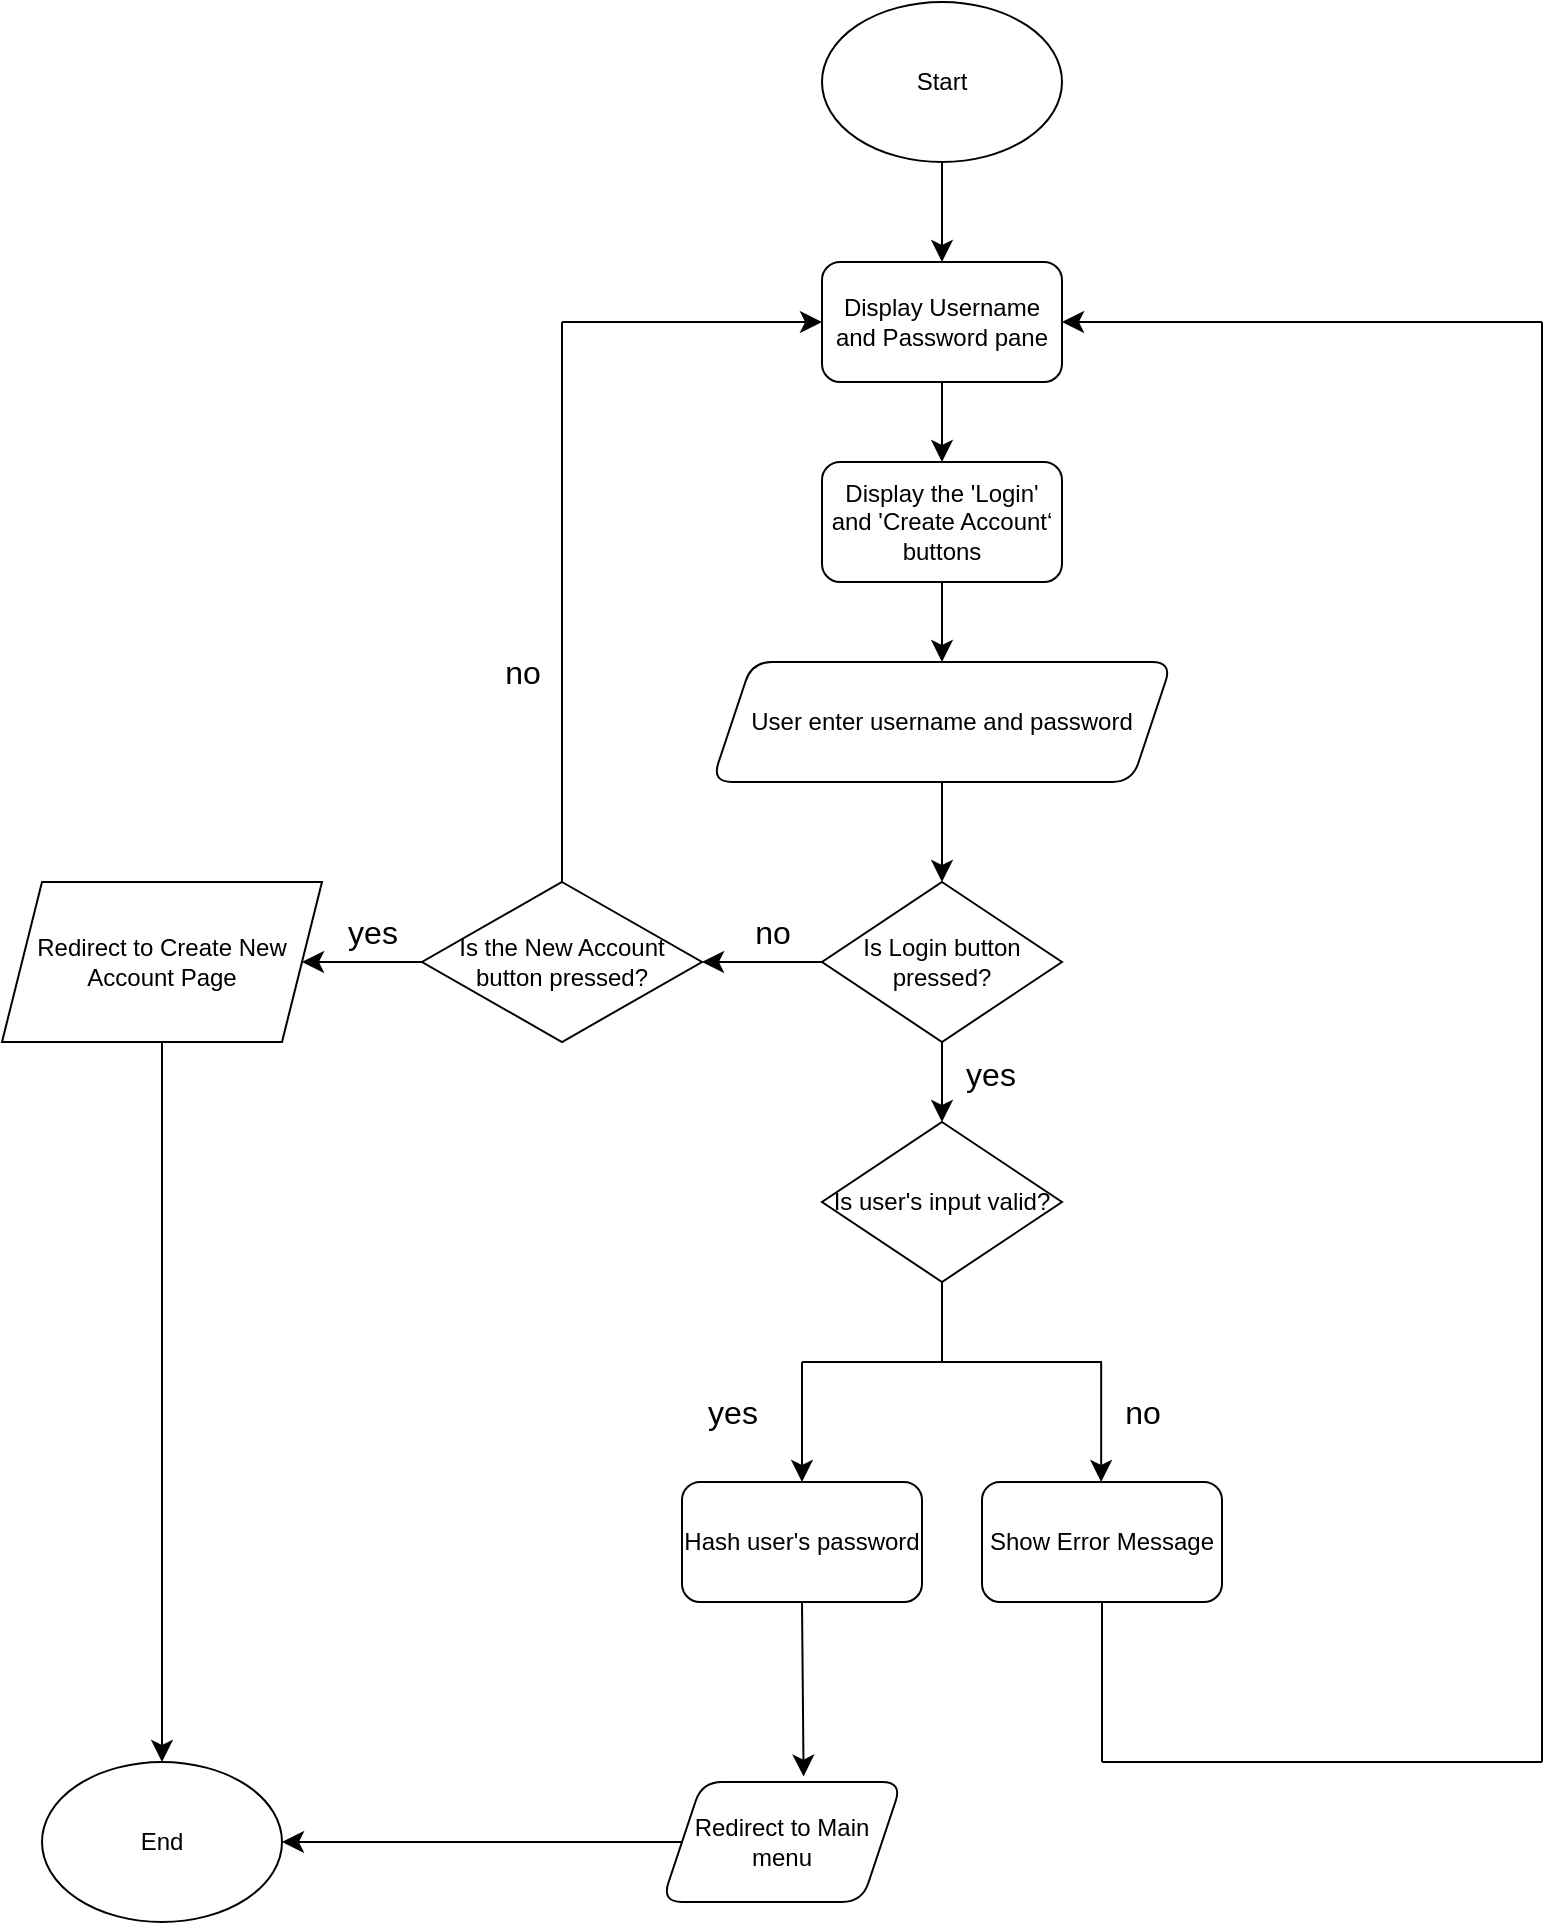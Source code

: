 <mxfile version="25.0.3" pages="2">
  <diagram id="C5RBs43oDa-KdzZeNtuy" name="Page-1">
    <mxGraphModel dx="1560" dy="869" grid="1" gridSize="10" guides="1" tooltips="1" connect="1" arrows="1" fold="1" page="1" pageScale="1" pageWidth="827" pageHeight="1169" math="0" shadow="0">
      <root>
        <mxCell id="WIyWlLk6GJQsqaUBKTNV-0" />
        <mxCell id="WIyWlLk6GJQsqaUBKTNV-1" parent="WIyWlLk6GJQsqaUBKTNV-0" />
        <mxCell id="zqzdOncdHNXEGz2v5bwo-28" style="edgeStyle=none;curved=1;rounded=0;orthogonalLoop=1;jettySize=auto;html=1;exitX=0.5;exitY=1;exitDx=0;exitDy=0;entryX=0.5;entryY=0;entryDx=0;entryDy=0;fontSize=12;startSize=8;endSize=8;" edge="1" parent="WIyWlLk6GJQsqaUBKTNV-1" source="zqzdOncdHNXEGz2v5bwo-0" target="zqzdOncdHNXEGz2v5bwo-2">
          <mxGeometry relative="1" as="geometry" />
        </mxCell>
        <mxCell id="zqzdOncdHNXEGz2v5bwo-0" value="Start" style="ellipse;whiteSpace=wrap;html=1;" vertex="1" parent="WIyWlLk6GJQsqaUBKTNV-1">
          <mxGeometry x="200" y="40" width="120" height="80" as="geometry" />
        </mxCell>
        <mxCell id="zqzdOncdHNXEGz2v5bwo-27" style="edgeStyle=none;curved=1;rounded=0;orthogonalLoop=1;jettySize=auto;html=1;exitX=0.5;exitY=1;exitDx=0;exitDy=0;entryX=0.5;entryY=0;entryDx=0;entryDy=0;fontSize=12;startSize=8;endSize=8;" edge="1" parent="WIyWlLk6GJQsqaUBKTNV-1" source="zqzdOncdHNXEGz2v5bwo-2" target="zqzdOncdHNXEGz2v5bwo-3">
          <mxGeometry relative="1" as="geometry" />
        </mxCell>
        <mxCell id="zqzdOncdHNXEGz2v5bwo-2" value="Display Username and Password pane" style="rounded=1;whiteSpace=wrap;html=1;" vertex="1" parent="WIyWlLk6GJQsqaUBKTNV-1">
          <mxGeometry x="200" y="170" width="120" height="60" as="geometry" />
        </mxCell>
        <mxCell id="FxqFLI9PfWnoUD5Qci2P-0" style="edgeStyle=none;curved=1;rounded=0;orthogonalLoop=1;jettySize=auto;html=1;exitX=0.5;exitY=1;exitDx=0;exitDy=0;entryX=0.5;entryY=0;entryDx=0;entryDy=0;fontSize=12;startSize=8;endSize=8;" edge="1" parent="WIyWlLk6GJQsqaUBKTNV-1" source="zqzdOncdHNXEGz2v5bwo-3" target="zqzdOncdHNXEGz2v5bwo-6">
          <mxGeometry relative="1" as="geometry" />
        </mxCell>
        <mxCell id="zqzdOncdHNXEGz2v5bwo-3" value="Display the &#39;Login&#39; and &#39;Create Account‘ buttons" style="rounded=1;whiteSpace=wrap;html=1;" vertex="1" parent="WIyWlLk6GJQsqaUBKTNV-1">
          <mxGeometry x="200" y="270" width="120" height="60" as="geometry" />
        </mxCell>
        <mxCell id="zqzdOncdHNXEGz2v5bwo-4" style="edgeStyle=none;curved=1;rounded=0;orthogonalLoop=1;jettySize=auto;html=1;exitX=0.75;exitY=1;exitDx=0;exitDy=0;fontSize=12;startSize=8;endSize=8;" edge="1" parent="WIyWlLk6GJQsqaUBKTNV-1" source="zqzdOncdHNXEGz2v5bwo-3" target="zqzdOncdHNXEGz2v5bwo-3">
          <mxGeometry relative="1" as="geometry" />
        </mxCell>
        <mxCell id="zqzdOncdHNXEGz2v5bwo-23" style="edgeStyle=none;curved=1;rounded=0;orthogonalLoop=1;jettySize=auto;html=1;exitX=0.5;exitY=1;exitDx=0;exitDy=0;entryX=0.5;entryY=0;entryDx=0;entryDy=0;fontSize=12;startSize=8;endSize=8;" edge="1" parent="WIyWlLk6GJQsqaUBKTNV-1" source="zqzdOncdHNXEGz2v5bwo-5" target="zqzdOncdHNXEGz2v5bwo-7">
          <mxGeometry relative="1" as="geometry" />
        </mxCell>
        <mxCell id="zqzdOncdHNXEGz2v5bwo-24" style="edgeStyle=none;curved=1;rounded=0;orthogonalLoop=1;jettySize=auto;html=1;exitX=1;exitY=0.5;exitDx=0;exitDy=0;fontSize=12;startSize=8;endSize=8;" edge="1" parent="WIyWlLk6GJQsqaUBKTNV-1" source="zqzdOncdHNXEGz2v5bwo-5">
          <mxGeometry relative="1" as="geometry">
            <mxPoint x="140" y="520" as="targetPoint" />
          </mxGeometry>
        </mxCell>
        <mxCell id="zqzdOncdHNXEGz2v5bwo-5" value="Is Login button pressed?" style="rhombus;whiteSpace=wrap;html=1;" vertex="1" parent="WIyWlLk6GJQsqaUBKTNV-1">
          <mxGeometry x="200" y="480" width="120" height="80" as="geometry" />
        </mxCell>
        <mxCell id="FxqFLI9PfWnoUD5Qci2P-1" style="edgeStyle=none;curved=1;rounded=0;orthogonalLoop=1;jettySize=auto;html=1;exitX=0.5;exitY=1;exitDx=0;exitDy=0;entryX=0.5;entryY=0;entryDx=0;entryDy=0;fontSize=12;startSize=8;endSize=8;" edge="1" parent="WIyWlLk6GJQsqaUBKTNV-1" source="zqzdOncdHNXEGz2v5bwo-6" target="zqzdOncdHNXEGz2v5bwo-5">
          <mxGeometry relative="1" as="geometry" />
        </mxCell>
        <mxCell id="zqzdOncdHNXEGz2v5bwo-6" value="User enter username and password" style="rounded=1;whiteSpace=wrap;html=1;shape=parallelogram;perimeter=parallelogramPerimeter;fixedSize=1;" vertex="1" parent="WIyWlLk6GJQsqaUBKTNV-1">
          <mxGeometry x="145" y="370" width="230" height="60" as="geometry" />
        </mxCell>
        <mxCell id="zqzdOncdHNXEGz2v5bwo-7" value="Is user&#39;s input valid?" style="rhombus;whiteSpace=wrap;html=1;" vertex="1" parent="WIyWlLk6GJQsqaUBKTNV-1">
          <mxGeometry x="200" y="600" width="120" height="80" as="geometry" />
        </mxCell>
        <mxCell id="co2mtXIMU9MEy64dtZdi-2" style="edgeStyle=none;curved=1;rounded=0;orthogonalLoop=1;jettySize=auto;html=1;entryX=1;entryY=0.5;entryDx=0;entryDy=0;fontSize=12;startSize=8;endSize=8;" edge="1" parent="WIyWlLk6GJQsqaUBKTNV-1" source="zqzdOncdHNXEGz2v5bwo-8" target="zqzdOncdHNXEGz2v5bwo-52">
          <mxGeometry relative="1" as="geometry" />
        </mxCell>
        <mxCell id="zqzdOncdHNXEGz2v5bwo-8" value="Redirect to Main menu" style="rounded=1;whiteSpace=wrap;html=1;shape=parallelogram;perimeter=parallelogramPerimeter;fixedSize=1;" vertex="1" parent="WIyWlLk6GJQsqaUBKTNV-1">
          <mxGeometry x="120" y="930" width="120" height="60" as="geometry" />
        </mxCell>
        <mxCell id="zqzdOncdHNXEGz2v5bwo-9" value="Show Error Message" style="rounded=1;whiteSpace=wrap;html=1;" vertex="1" parent="WIyWlLk6GJQsqaUBKTNV-1">
          <mxGeometry x="280" y="780" width="120" height="60" as="geometry" />
        </mxCell>
        <mxCell id="zqzdOncdHNXEGz2v5bwo-13" value="" style="endArrow=none;html=1;rounded=0;fontSize=12;startSize=8;endSize=8;curved=1;entryX=0.5;entryY=1;entryDx=0;entryDy=0;" edge="1" parent="WIyWlLk6GJQsqaUBKTNV-1" target="zqzdOncdHNXEGz2v5bwo-7">
          <mxGeometry width="50" height="50" relative="1" as="geometry">
            <mxPoint x="260" y="720" as="sourcePoint" />
            <mxPoint x="300" y="690" as="targetPoint" />
          </mxGeometry>
        </mxCell>
        <mxCell id="zqzdOncdHNXEGz2v5bwo-17" value="" style="endArrow=classic;html=1;rounded=0;fontSize=12;startSize=8;endSize=8;curved=1;entryX=0.5;entryY=0;entryDx=0;entryDy=0;" edge="1" parent="WIyWlLk6GJQsqaUBKTNV-1" target="co2mtXIMU9MEy64dtZdi-1">
          <mxGeometry width="50" height="50" relative="1" as="geometry">
            <mxPoint x="190" y="720" as="sourcePoint" />
            <mxPoint x="160.0" y="754.72" as="targetPoint" />
          </mxGeometry>
        </mxCell>
        <mxCell id="zqzdOncdHNXEGz2v5bwo-20" value="" style="endArrow=classic;html=1;rounded=0;fontSize=12;startSize=8;endSize=8;curved=1;entryX=0.5;entryY=0;entryDx=0;entryDy=0;" edge="1" parent="WIyWlLk6GJQsqaUBKTNV-1">
          <mxGeometry width="50" height="50" relative="1" as="geometry">
            <mxPoint x="339.58" y="720" as="sourcePoint" />
            <mxPoint x="339.58" y="780" as="targetPoint" />
            <Array as="points">
              <mxPoint x="339.58" y="740" />
            </Array>
          </mxGeometry>
        </mxCell>
        <mxCell id="zqzdOncdHNXEGz2v5bwo-22" value="" style="endArrow=none;html=1;rounded=0;fontSize=12;startSize=8;endSize=8;curved=1;" edge="1" parent="WIyWlLk6GJQsqaUBKTNV-1">
          <mxGeometry width="50" height="50" relative="1" as="geometry">
            <mxPoint x="190" y="720" as="sourcePoint" />
            <mxPoint x="340" y="720" as="targetPoint" />
          </mxGeometry>
        </mxCell>
        <mxCell id="zqzdOncdHNXEGz2v5bwo-30" value="yes" style="text;html=1;align=center;verticalAlign=middle;resizable=0;points=[];autosize=1;strokeColor=none;fillColor=none;fontSize=16;" vertex="1" parent="WIyWlLk6GJQsqaUBKTNV-1">
          <mxGeometry x="130" y="730" width="50" height="30" as="geometry" />
        </mxCell>
        <mxCell id="zqzdOncdHNXEGz2v5bwo-31" value="no" style="text;html=1;align=center;verticalAlign=middle;resizable=0;points=[];autosize=1;strokeColor=none;fillColor=none;fontSize=16;" vertex="1" parent="WIyWlLk6GJQsqaUBKTNV-1">
          <mxGeometry x="340" y="730" width="40" height="30" as="geometry" />
        </mxCell>
        <mxCell id="zqzdOncdHNXEGz2v5bwo-42" style="edgeStyle=none;curved=1;rounded=0;orthogonalLoop=1;jettySize=auto;html=1;exitX=0;exitY=0.5;exitDx=0;exitDy=0;entryX=1;entryY=0.5;entryDx=0;entryDy=0;fontSize=12;startSize=8;endSize=8;" edge="1" parent="WIyWlLk6GJQsqaUBKTNV-1" source="zqzdOncdHNXEGz2v5bwo-40" target="zqzdOncdHNXEGz2v5bwo-41">
          <mxGeometry relative="1" as="geometry" />
        </mxCell>
        <mxCell id="zqzdOncdHNXEGz2v5bwo-40" value="Is the New Account button pressed?" style="rhombus;whiteSpace=wrap;html=1;" vertex="1" parent="WIyWlLk6GJQsqaUBKTNV-1">
          <mxGeometry y="480" width="140" height="80" as="geometry" />
        </mxCell>
        <mxCell id="zqzdOncdHNXEGz2v5bwo-53" style="edgeStyle=none;curved=1;rounded=0;orthogonalLoop=1;jettySize=auto;html=1;exitX=0.5;exitY=1;exitDx=0;exitDy=0;entryX=0.5;entryY=0;entryDx=0;entryDy=0;fontSize=12;startSize=8;endSize=8;" edge="1" parent="WIyWlLk6GJQsqaUBKTNV-1" source="zqzdOncdHNXEGz2v5bwo-41" target="zqzdOncdHNXEGz2v5bwo-52">
          <mxGeometry relative="1" as="geometry" />
        </mxCell>
        <mxCell id="zqzdOncdHNXEGz2v5bwo-41" value="Redirect to Create New Account Page" style="shape=parallelogram;perimeter=parallelogramPerimeter;whiteSpace=wrap;html=1;fixedSize=1;" vertex="1" parent="WIyWlLk6GJQsqaUBKTNV-1">
          <mxGeometry x="-210" y="480" width="160" height="80" as="geometry" />
        </mxCell>
        <mxCell id="zqzdOncdHNXEGz2v5bwo-44" value="no" style="text;html=1;align=center;verticalAlign=middle;resizable=0;points=[];autosize=1;strokeColor=none;fillColor=none;fontSize=16;" vertex="1" parent="WIyWlLk6GJQsqaUBKTNV-1">
          <mxGeometry x="155" y="490" width="40" height="30" as="geometry" />
        </mxCell>
        <mxCell id="zqzdOncdHNXEGz2v5bwo-45" value="yes" style="text;html=1;align=center;verticalAlign=middle;resizable=0;points=[];autosize=1;strokeColor=none;fillColor=none;fontSize=16;" vertex="1" parent="WIyWlLk6GJQsqaUBKTNV-1">
          <mxGeometry x="259" y="561" width="50" height="30" as="geometry" />
        </mxCell>
        <mxCell id="zqzdOncdHNXEGz2v5bwo-47" value="" style="endArrow=none;html=1;rounded=0;fontSize=12;startSize=8;endSize=8;curved=1;" edge="1" parent="WIyWlLk6GJQsqaUBKTNV-1">
          <mxGeometry width="50" height="50" relative="1" as="geometry">
            <mxPoint x="70" y="480" as="sourcePoint" />
            <mxPoint x="70" y="200" as="targetPoint" />
          </mxGeometry>
        </mxCell>
        <mxCell id="zqzdOncdHNXEGz2v5bwo-49" value="" style="endArrow=classic;html=1;rounded=0;fontSize=12;startSize=8;endSize=8;curved=1;entryX=0;entryY=0.5;entryDx=0;entryDy=0;" edge="1" parent="WIyWlLk6GJQsqaUBKTNV-1" target="zqzdOncdHNXEGz2v5bwo-2">
          <mxGeometry width="50" height="50" relative="1" as="geometry">
            <mxPoint x="70" y="200" as="sourcePoint" />
            <mxPoint x="120" y="150" as="targetPoint" />
          </mxGeometry>
        </mxCell>
        <mxCell id="zqzdOncdHNXEGz2v5bwo-50" value="yes" style="text;html=1;align=center;verticalAlign=middle;resizable=0;points=[];autosize=1;strokeColor=none;fillColor=none;fontSize=16;" vertex="1" parent="WIyWlLk6GJQsqaUBKTNV-1">
          <mxGeometry x="-50" y="490" width="50" height="30" as="geometry" />
        </mxCell>
        <mxCell id="zqzdOncdHNXEGz2v5bwo-51" value="no" style="text;html=1;align=center;verticalAlign=middle;resizable=0;points=[];autosize=1;strokeColor=none;fillColor=none;fontSize=16;" vertex="1" parent="WIyWlLk6GJQsqaUBKTNV-1">
          <mxGeometry x="30" y="360" width="40" height="30" as="geometry" />
        </mxCell>
        <mxCell id="zqzdOncdHNXEGz2v5bwo-52" value="End" style="ellipse;whiteSpace=wrap;html=1;" vertex="1" parent="WIyWlLk6GJQsqaUBKTNV-1">
          <mxGeometry x="-190" y="920" width="120" height="80" as="geometry" />
        </mxCell>
        <mxCell id="zqzdOncdHNXEGz2v5bwo-61" value="" style="endArrow=none;html=1;rounded=0;fontSize=12;startSize=8;endSize=8;curved=1;" edge="1" parent="WIyWlLk6GJQsqaUBKTNV-1">
          <mxGeometry width="50" height="50" relative="1" as="geometry">
            <mxPoint x="340" y="920" as="sourcePoint" />
            <mxPoint x="340" y="840" as="targetPoint" />
          </mxGeometry>
        </mxCell>
        <mxCell id="zqzdOncdHNXEGz2v5bwo-62" value="" style="endArrow=none;html=1;rounded=0;fontSize=12;startSize=8;endSize=8;curved=1;" edge="1" parent="WIyWlLk6GJQsqaUBKTNV-1">
          <mxGeometry width="50" height="50" relative="1" as="geometry">
            <mxPoint x="340" y="920" as="sourcePoint" />
            <mxPoint x="560" y="920" as="targetPoint" />
          </mxGeometry>
        </mxCell>
        <mxCell id="zqzdOncdHNXEGz2v5bwo-63" value="" style="endArrow=none;html=1;rounded=0;fontSize=12;startSize=8;endSize=8;curved=1;" edge="1" parent="WIyWlLk6GJQsqaUBKTNV-1">
          <mxGeometry width="50" height="50" relative="1" as="geometry">
            <mxPoint x="560" y="920" as="sourcePoint" />
            <mxPoint x="560" y="200" as="targetPoint" />
          </mxGeometry>
        </mxCell>
        <mxCell id="zqzdOncdHNXEGz2v5bwo-64" value="" style="endArrow=classic;html=1;rounded=0;fontSize=12;startSize=8;endSize=8;curved=1;entryX=1;entryY=0.5;entryDx=0;entryDy=0;" edge="1" parent="WIyWlLk6GJQsqaUBKTNV-1" target="zqzdOncdHNXEGz2v5bwo-2">
          <mxGeometry width="50" height="50" relative="1" as="geometry">
            <mxPoint x="560" y="200" as="sourcePoint" />
            <mxPoint x="610" y="150" as="targetPoint" />
          </mxGeometry>
        </mxCell>
        <mxCell id="co2mtXIMU9MEy64dtZdi-1" value="Hash user&#39;s password" style="rounded=1;whiteSpace=wrap;html=1;" vertex="1" parent="WIyWlLk6GJQsqaUBKTNV-1">
          <mxGeometry x="130" y="780" width="120" height="60" as="geometry" />
        </mxCell>
        <mxCell id="co2mtXIMU9MEy64dtZdi-3" style="edgeStyle=none;curved=1;rounded=0;orthogonalLoop=1;jettySize=auto;html=1;exitX=0.5;exitY=1;exitDx=0;exitDy=0;entryX=0.59;entryY=-0.045;entryDx=0;entryDy=0;entryPerimeter=0;fontSize=12;startSize=8;endSize=8;" edge="1" parent="WIyWlLk6GJQsqaUBKTNV-1" source="co2mtXIMU9MEy64dtZdi-1" target="zqzdOncdHNXEGz2v5bwo-8">
          <mxGeometry relative="1" as="geometry" />
        </mxCell>
      </root>
    </mxGraphModel>
  </diagram>
  <diagram id="RZrLo8Rw6dqWgwuKG6_h" name="Page-2">
    <mxGraphModel dx="2103" dy="1969" grid="1" gridSize="10" guides="1" tooltips="1" connect="1" arrows="1" fold="1" page="0" pageScale="1" pageWidth="850" pageHeight="1100" math="0" shadow="0">
      <root>
        <mxCell id="0" />
        <mxCell id="1" parent="0" />
        <mxCell id="es5Hh_5sdVad2AkQiuHM-5" style="edgeStyle=none;curved=1;rounded=0;orthogonalLoop=1;jettySize=auto;html=1;entryX=0.5;entryY=0;entryDx=0;entryDy=0;fontSize=12;startSize=8;endSize=8;" edge="1" parent="1" source="IENE8KBgy4CtfMioW5fr-325" target="IENE8KBgy4CtfMioW5fr-326">
          <mxGeometry relative="1" as="geometry" />
        </mxCell>
        <mxCell id="IENE8KBgy4CtfMioW5fr-325" value="Start" style="ellipse;whiteSpace=wrap;html=1;" vertex="1" parent="1">
          <mxGeometry x="-510" y="-990" width="120" height="80" as="geometry" />
        </mxCell>
        <mxCell id="es5Hh_5sdVad2AkQiuHM-6" style="edgeStyle=none;curved=1;rounded=0;orthogonalLoop=1;jettySize=auto;html=1;entryX=0.5;entryY=0;entryDx=0;entryDy=0;fontSize=12;startSize=8;endSize=8;" edge="1" parent="1" source="IENE8KBgy4CtfMioW5fr-326" target="IENE8KBgy4CtfMioW5fr-327">
          <mxGeometry relative="1" as="geometry" />
        </mxCell>
        <mxCell id="IENE8KBgy4CtfMioW5fr-326" value="Display &#39;Account Name&#39;, &#39;Display Name&#39;, &#39;Password&#39;, &#39;Confirm password&#39;" style="rounded=1;whiteSpace=wrap;html=1;" vertex="1" parent="1">
          <mxGeometry x="-595" y="-850" width="290" height="60" as="geometry" />
        </mxCell>
        <mxCell id="es5Hh_5sdVad2AkQiuHM-7" style="edgeStyle=none;curved=1;rounded=0;orthogonalLoop=1;jettySize=auto;html=1;entryX=0.5;entryY=0;entryDx=0;entryDy=0;fontSize=12;startSize=8;endSize=8;" edge="1" parent="1" source="IENE8KBgy4CtfMioW5fr-327" target="IENE8KBgy4CtfMioW5fr-328">
          <mxGeometry relative="1" as="geometry" />
        </mxCell>
        <mxCell id="IENE8KBgy4CtfMioW5fr-327" value="User input the account name and password" style="shape=parallelogram;perimeter=parallelogramPerimeter;whiteSpace=wrap;html=1;fixedSize=1;" vertex="1" parent="1">
          <mxGeometry x="-560" y="-720" width="220" height="60" as="geometry" />
        </mxCell>
        <mxCell id="es5Hh_5sdVad2AkQiuHM-8" style="edgeStyle=none;curved=1;rounded=0;orthogonalLoop=1;jettySize=auto;html=1;entryX=0.5;entryY=0;entryDx=0;entryDy=0;fontSize=12;startSize=8;endSize=8;" edge="1" parent="1" source="IENE8KBgy4CtfMioW5fr-328" target="IENE8KBgy4CtfMioW5fr-329">
          <mxGeometry relative="1" as="geometry" />
        </mxCell>
        <mxCell id="IENE8KBgy4CtfMioW5fr-328" value="Is the Create Account button pressed？" style="rhombus;whiteSpace=wrap;html=1;" vertex="1" parent="1">
          <mxGeometry x="-545" y="-590" width="190" height="100" as="geometry" />
        </mxCell>
        <mxCell id="es5Hh_5sdVad2AkQiuHM-9" style="edgeStyle=none;curved=1;rounded=0;orthogonalLoop=1;jettySize=auto;html=1;exitX=0.5;exitY=1;exitDx=0;exitDy=0;entryX=0.5;entryY=0;entryDx=0;entryDy=0;fontSize=12;startSize=8;endSize=8;" edge="1" parent="1" source="IENE8KBgy4CtfMioW5fr-329" target="IENE8KBgy4CtfMioW5fr-333">
          <mxGeometry relative="1" as="geometry" />
        </mxCell>
        <mxCell id="es5Hh_5sdVad2AkQiuHM-10" style="edgeStyle=none;curved=1;rounded=0;orthogonalLoop=1;jettySize=auto;html=1;exitX=1;exitY=0.5;exitDx=0;exitDy=0;entryX=0;entryY=0.5;entryDx=0;entryDy=0;fontSize=12;startSize=8;endSize=8;" edge="1" parent="1" source="IENE8KBgy4CtfMioW5fr-329" target="IENE8KBgy4CtfMioW5fr-332">
          <mxGeometry relative="1" as="geometry" />
        </mxCell>
        <mxCell id="IENE8KBgy4CtfMioW5fr-329" value="Is user&#39;s input valid?" style="rhombus;whiteSpace=wrap;html=1;" vertex="1" parent="1">
          <mxGeometry x="-545" y="-420" width="190" height="100" as="geometry" />
        </mxCell>
        <mxCell id="IENE8KBgy4CtfMioW5fr-332" value="Show Error Message" style="shape=label;whiteSpace=wrap;html=1;fixedSize=1;rounded=1;" vertex="1" parent="1">
          <mxGeometry x="-190" y="-410" width="180" height="80" as="geometry" />
        </mxCell>
        <mxCell id="es5Hh_5sdVad2AkQiuHM-11" style="edgeStyle=none;curved=1;rounded=0;orthogonalLoop=1;jettySize=auto;html=1;exitX=0.5;exitY=1;exitDx=0;exitDy=0;entryX=0.5;entryY=0;entryDx=0;entryDy=0;fontSize=12;startSize=8;endSize=8;" edge="1" parent="1" source="IENE8KBgy4CtfMioW5fr-333" target="es5Hh_5sdVad2AkQiuHM-1">
          <mxGeometry relative="1" as="geometry" />
        </mxCell>
        <mxCell id="IENE8KBgy4CtfMioW5fr-333" value="Is Username available?" style="rhombus;whiteSpace=wrap;html=1;" vertex="1" parent="1">
          <mxGeometry x="-545" y="-260" width="190" height="100" as="geometry" />
        </mxCell>
        <mxCell id="es5Hh_5sdVad2AkQiuHM-12" style="edgeStyle=none;curved=1;rounded=0;orthogonalLoop=1;jettySize=auto;html=1;exitX=0.5;exitY=1;exitDx=0;exitDy=0;entryX=0.5;entryY=0;entryDx=0;entryDy=0;fontSize=12;startSize=8;endSize=8;" edge="1" parent="1" source="es5Hh_5sdVad2AkQiuHM-1" target="es5Hh_5sdVad2AkQiuHM-2">
          <mxGeometry relative="1" as="geometry" />
        </mxCell>
        <mxCell id="es5Hh_5sdVad2AkQiuHM-1" value="Hash user&#39;s password" style="rounded=1;whiteSpace=wrap;html=1;" vertex="1" parent="1">
          <mxGeometry x="-510" y="-100" width="120" height="60" as="geometry" />
        </mxCell>
        <mxCell id="es5Hh_5sdVad2AkQiuHM-13" style="edgeStyle=none;curved=1;rounded=0;orthogonalLoop=1;jettySize=auto;html=1;exitX=0.5;exitY=1;exitDx=0;exitDy=0;entryX=0.5;entryY=0;entryDx=0;entryDy=0;fontSize=12;startSize=8;endSize=8;" edge="1" parent="1" source="es5Hh_5sdVad2AkQiuHM-2" target="es5Hh_5sdVad2AkQiuHM-3">
          <mxGeometry relative="1" as="geometry" />
        </mxCell>
        <mxCell id="es5Hh_5sdVad2AkQiuHM-2" value="Store User&#39;s information in Database" style="shape=parallelogram;perimeter=parallelogramPerimeter;whiteSpace=wrap;html=1;fixedSize=1;" vertex="1" parent="1">
          <mxGeometry x="-540" y="30" width="180" height="60" as="geometry" />
        </mxCell>
        <mxCell id="es5Hh_5sdVad2AkQiuHM-14" style="edgeStyle=none;curved=1;rounded=0;orthogonalLoop=1;jettySize=auto;html=1;entryX=0.5;entryY=0;entryDx=0;entryDy=0;fontSize=12;startSize=8;endSize=8;" edge="1" parent="1" source="es5Hh_5sdVad2AkQiuHM-3" target="es5Hh_5sdVad2AkQiuHM-4">
          <mxGeometry relative="1" as="geometry" />
        </mxCell>
        <mxCell id="es5Hh_5sdVad2AkQiuHM-3" value="Show Success Message" style="rounded=1;whiteSpace=wrap;html=1;" vertex="1" parent="1">
          <mxGeometry x="-510" y="150" width="120" height="60" as="geometry" />
        </mxCell>
        <mxCell id="es5Hh_5sdVad2AkQiuHM-4" value="End" style="ellipse;whiteSpace=wrap;html=1;" vertex="1" parent="1">
          <mxGeometry x="-510" y="290" width="120" height="80" as="geometry" />
        </mxCell>
        <mxCell id="es5Hh_5sdVad2AkQiuHM-15" value="" style="edgeStyle=elbowEdgeStyle;orthogonalLoop=1;jettySize=auto;html=1;rounded=0;fontSize=12;startSize=8;endSize=8;exitX=0;exitY=0.5;exitDx=0;exitDy=0;" edge="1" parent="1" source="IENE8KBgy4CtfMioW5fr-328">
          <mxGeometry width="120" relative="1" as="geometry">
            <mxPoint x="-790" y="-540" as="sourcePoint" />
            <mxPoint x="-600" y="-820" as="targetPoint" />
            <Array as="points">
              <mxPoint x="-660" y="-520" />
            </Array>
          </mxGeometry>
        </mxCell>
        <mxCell id="es5Hh_5sdVad2AkQiuHM-16" value="No" style="text;html=1;align=center;verticalAlign=middle;resizable=0;points=[];autosize=1;strokeColor=none;fillColor=none;fontSize=16;" vertex="1" parent="1">
          <mxGeometry x="-620" y="-569" width="40" height="30" as="geometry" />
        </mxCell>
        <mxCell id="es5Hh_5sdVad2AkQiuHM-19" value="" style="endArrow=none;html=1;rounded=0;fontSize=12;startSize=8;endSize=8;curved=1;" edge="1" parent="1">
          <mxGeometry width="50" height="50" relative="1" as="geometry">
            <mxPoint x="-100" y="-410" as="sourcePoint" />
            <mxPoint x="-100" y="-820" as="targetPoint" />
          </mxGeometry>
        </mxCell>
        <mxCell id="es5Hh_5sdVad2AkQiuHM-21" value="" style="endArrow=classic;html=1;rounded=0;fontSize=12;startSize=8;endSize=8;curved=1;entryX=1;entryY=0.5;entryDx=0;entryDy=0;" edge="1" parent="1" target="IENE8KBgy4CtfMioW5fr-326">
          <mxGeometry width="50" height="50" relative="1" as="geometry">
            <mxPoint x="-100" y="-820" as="sourcePoint" />
            <mxPoint x="-50" y="-870" as="targetPoint" />
          </mxGeometry>
        </mxCell>
        <mxCell id="es5Hh_5sdVad2AkQiuHM-22" value="yes" style="text;html=1;align=center;verticalAlign=middle;resizable=0;points=[];autosize=1;strokeColor=none;fillColor=none;fontSize=16;" vertex="1" parent="1">
          <mxGeometry x="-450" y="-470" width="50" height="30" as="geometry" />
        </mxCell>
        <mxCell id="es5Hh_5sdVad2AkQiuHM-23" value="no" style="text;html=1;align=center;verticalAlign=middle;resizable=0;points=[];autosize=1;strokeColor=none;fillColor=none;fontSize=16;" vertex="1" parent="1">
          <mxGeometry x="-316" y="-399" width="40" height="30" as="geometry" />
        </mxCell>
        <mxCell id="es5Hh_5sdVad2AkQiuHM-24" value="yes" style="text;html=1;align=center;verticalAlign=middle;resizable=0;points=[];autosize=1;strokeColor=none;fillColor=none;fontSize=16;" vertex="1" parent="1">
          <mxGeometry x="-451" y="-309" width="50" height="30" as="geometry" />
        </mxCell>
        <mxCell id="es5Hh_5sdVad2AkQiuHM-29" value="" style="endArrow=none;html=1;rounded=0;fontSize=12;startSize=8;endSize=8;curved=1;" edge="1" parent="1">
          <mxGeometry width="50" height="50" relative="1" as="geometry">
            <mxPoint x="-360" y="-210" as="sourcePoint" />
            <mxPoint x="-100" y="-210" as="targetPoint" />
          </mxGeometry>
        </mxCell>
        <mxCell id="es5Hh_5sdVad2AkQiuHM-30" value="" style="endArrow=classic;html=1;rounded=0;fontSize=12;startSize=8;endSize=8;curved=1;entryX=0.5;entryY=1;entryDx=0;entryDy=0;" edge="1" parent="1" target="IENE8KBgy4CtfMioW5fr-332">
          <mxGeometry width="50" height="50" relative="1" as="geometry">
            <mxPoint x="-100" y="-210" as="sourcePoint" />
            <mxPoint x="-50" y="-260" as="targetPoint" />
          </mxGeometry>
        </mxCell>
        <mxCell id="es5Hh_5sdVad2AkQiuHM-31" value="no" style="text;html=1;align=center;verticalAlign=middle;resizable=0;points=[];autosize=1;strokeColor=none;fillColor=none;fontSize=16;" vertex="1" parent="1">
          <mxGeometry x="-276" y="-239" width="40" height="30" as="geometry" />
        </mxCell>
        <mxCell id="es5Hh_5sdVad2AkQiuHM-32" value="yes" style="text;html=1;align=center;verticalAlign=middle;resizable=0;points=[];autosize=1;strokeColor=none;fillColor=none;fontSize=16;" vertex="1" parent="1">
          <mxGeometry x="-441" y="-149" width="50" height="30" as="geometry" />
        </mxCell>
      </root>
    </mxGraphModel>
  </diagram>
</mxfile>
